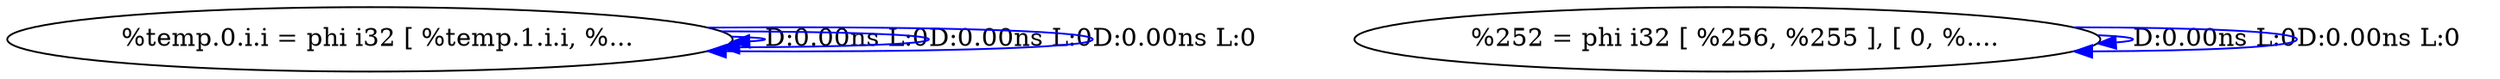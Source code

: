 digraph {
Node0x36e8710[label="  %temp.0.i.i = phi i32 [ %temp.1.i.i, %..."];
Node0x36e8710 -> Node0x36e8710[label="D:0.00ns L:0",color=blue];
Node0x36e8710 -> Node0x36e8710[label="D:0.00ns L:0",color=blue];
Node0x36e8710 -> Node0x36e8710[label="D:0.00ns L:0",color=blue];
Node0x36e87f0[label="  %252 = phi i32 [ %256, %255 ], [ 0, %...."];
Node0x36e87f0 -> Node0x36e87f0[label="D:0.00ns L:0",color=blue];
Node0x36e87f0 -> Node0x36e87f0[label="D:0.00ns L:0",color=blue];
}
